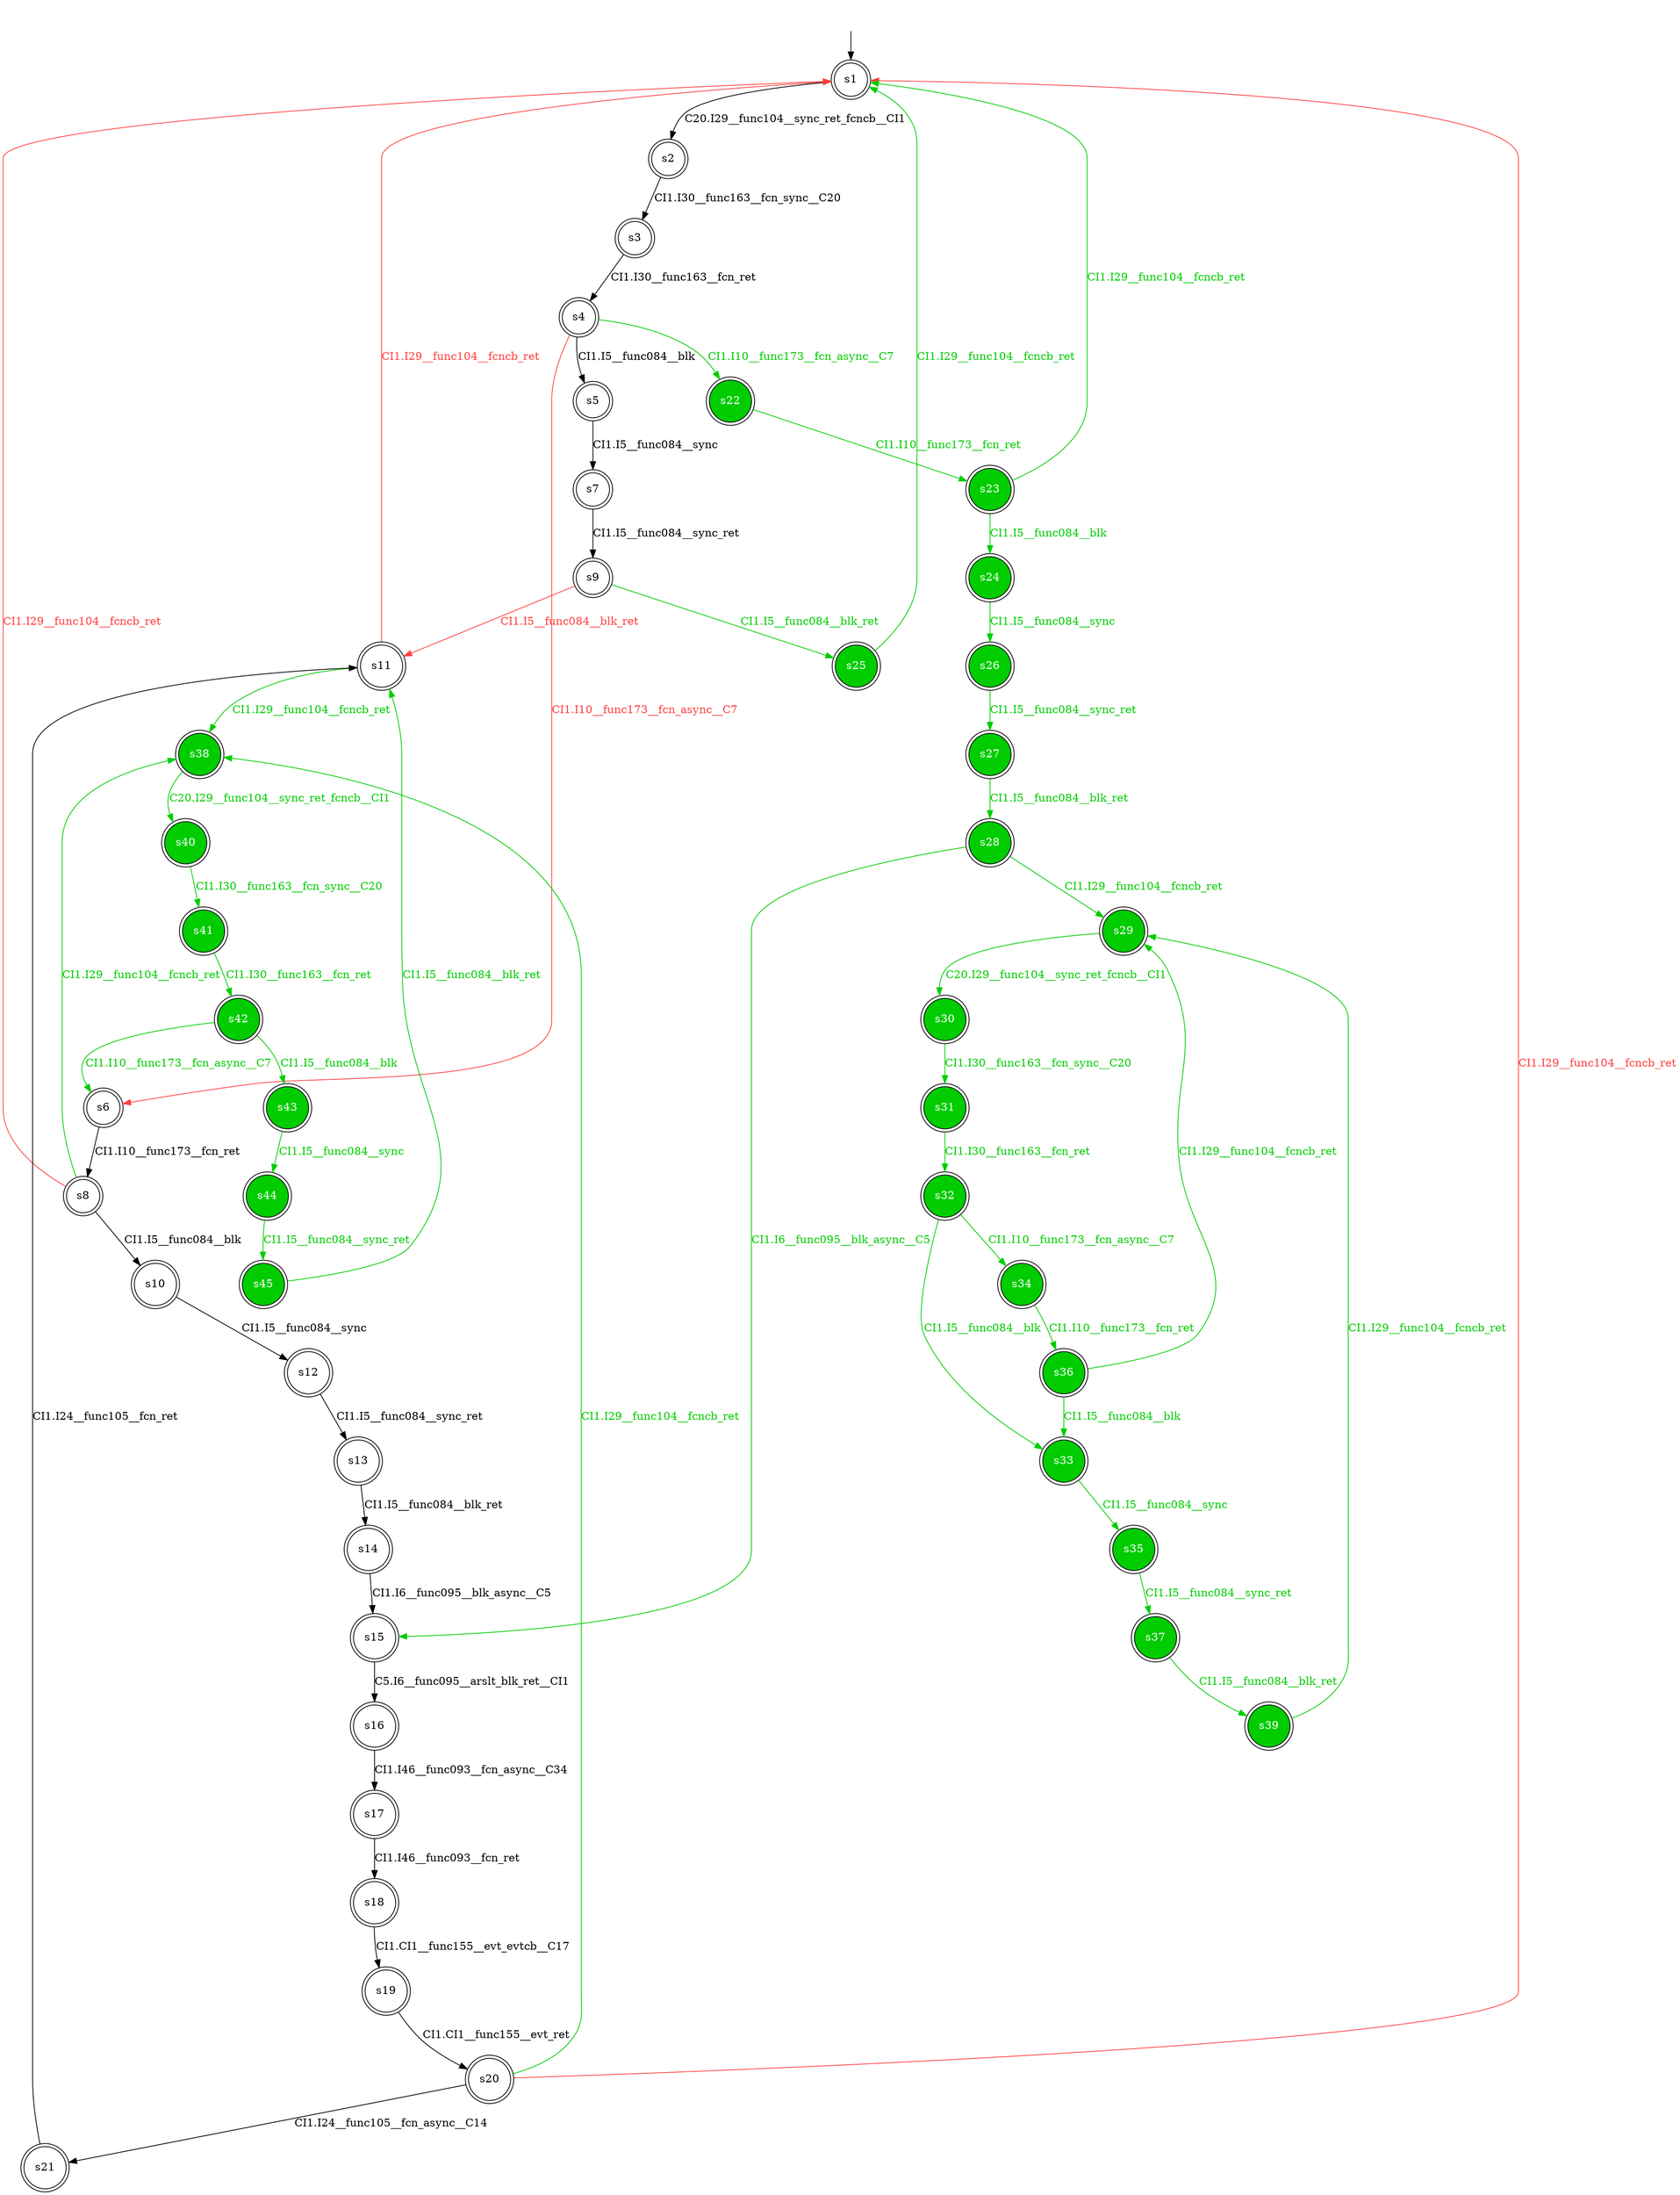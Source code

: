 digraph diffautomaton {
	1 [label=<s1> shape="doublecircle"];
	2 [label=<s2> shape="doublecircle"];
	3 [label=<s3> shape="doublecircle"];
	4 [label=<s4> shape="doublecircle"];
	5 [label=<s5> shape="doublecircle"];
	6 [label=<s6> shape="doublecircle"];
	7 [label=<s7> shape="doublecircle"];
	8 [label=<s8> shape="doublecircle"];
	9 [label=<s9> shape="doublecircle"];
	10 [label=<s10> shape="doublecircle"];
	11 [label=<s11> shape="doublecircle"];
	12 [label=<s12> shape="doublecircle"];
	13 [label=<s13> shape="doublecircle"];
	14 [label=<s14> shape="doublecircle"];
	15 [label=<s15> shape="doublecircle"];
	16 [label=<s16> shape="doublecircle"];
	17 [label=<s17> shape="doublecircle"];
	18 [label=<s18> shape="doublecircle"];
	19 [label=<s19> shape="doublecircle"];
	20 [label=<s20> shape="doublecircle"];
	21 [label=<s21> shape="doublecircle"];
	22 [label=<s22> shape="doublecircle" fillcolor="#00cc00" fontcolor="#ffffff" style="filled"];
	23 [label=<s23> shape="doublecircle" fillcolor="#00cc00" fontcolor="#ffffff" style="filled"];
	24 [label=<s24> shape="doublecircle" fillcolor="#00cc00" fontcolor="#ffffff" style="filled"];
	25 [label=<s25> shape="doublecircle" fillcolor="#00cc00" fontcolor="#ffffff" style="filled"];
	26 [label=<s26> shape="doublecircle" fillcolor="#00cc00" fontcolor="#ffffff" style="filled"];
	27 [label=<s27> shape="doublecircle" fillcolor="#00cc00" fontcolor="#ffffff" style="filled"];
	28 [label=<s28> shape="doublecircle" fillcolor="#00cc00" fontcolor="#ffffff" style="filled"];
	29 [label=<s29> shape="doublecircle" fillcolor="#00cc00" fontcolor="#ffffff" style="filled"];
	30 [label=<s30> shape="doublecircle" fillcolor="#00cc00" fontcolor="#ffffff" style="filled"];
	31 [label=<s31> shape="doublecircle" fillcolor="#00cc00" fontcolor="#ffffff" style="filled"];
	32 [label=<s32> shape="doublecircle" fillcolor="#00cc00" fontcolor="#ffffff" style="filled"];
	33 [label=<s33> shape="doublecircle" fillcolor="#00cc00" fontcolor="#ffffff" style="filled"];
	34 [label=<s34> shape="doublecircle" fillcolor="#00cc00" fontcolor="#ffffff" style="filled"];
	35 [label=<s35> shape="doublecircle" fillcolor="#00cc00" fontcolor="#ffffff" style="filled"];
	36 [label=<s36> shape="doublecircle" fillcolor="#00cc00" fontcolor="#ffffff" style="filled"];
	37 [label=<s37> shape="doublecircle" fillcolor="#00cc00" fontcolor="#ffffff" style="filled"];
	38 [label=<s38> shape="doublecircle" fillcolor="#00cc00" fontcolor="#ffffff" style="filled"];
	39 [label=<s39> shape="doublecircle" fillcolor="#00cc00" fontcolor="#ffffff" style="filled"];
	40 [label=<s40> shape="doublecircle" fillcolor="#00cc00" fontcolor="#ffffff" style="filled"];
	41 [label=<s41> shape="doublecircle" fillcolor="#00cc00" fontcolor="#ffffff" style="filled"];
	42 [label=<s42> shape="doublecircle" fillcolor="#00cc00" fontcolor="#ffffff" style="filled"];
	43 [label=<s43> shape="doublecircle" fillcolor="#00cc00" fontcolor="#ffffff" style="filled"];
	44 [label=<s44> shape="doublecircle" fillcolor="#00cc00" fontcolor="#ffffff" style="filled"];
	45 [label=<s45> shape="doublecircle" fillcolor="#00cc00" fontcolor="#ffffff" style="filled"];
	__init1 [label=<> shape="none"];
	__init1 -> 1;
	1 -> 2 [label=<<font color="#000000">C20.I29__func104__sync_ret_fcncb__CI1</font>> id="1-0-2"];
	2 -> 3 [label=<<font color="#000000">CI1.I30__func163__fcn_sync__C20</font>> id="2-0-3"];
	3 -> 4 [label=<<font color="#000000">CI1.I30__func163__fcn_ret</font>> id="3-0-4"];
	4 -> 5 [label=<<font color="#000000">CI1.I5__func084__blk</font>> id="4-0-5"];
	4 -> 6 [label=<<font color="#ff4040">CI1.I10__func173__fcn_async__C7</font>> color="#ff4040" id="4-1-6"];
	4 -> 22 [label=<<font color="#00cc00">CI1.I10__func173__fcn_async__C7</font>> color="#00cc00" id="4-2-22"];
	5 -> 7 [label=<<font color="#000000">CI1.I5__func084__sync</font>> id="5-0-7"];
	6 -> 8 [label=<<font color="#000000">CI1.I10__func173__fcn_ret</font>> id="6-0-8"];
	7 -> 9 [label=<<font color="#000000">CI1.I5__func084__sync_ret</font>> id="7-0-9"];
	8 -> 10 [label=<<font color="#000000">CI1.I5__func084__blk</font>> id="8-0-10"];
	8 -> 1 [label=<<font color="#ff4040">CI1.I29__func104__fcncb_ret</font>> color="#ff4040" id="8-1-1"];
	8 -> 38 [label=<<font color="#00cc00">CI1.I29__func104__fcncb_ret</font>> color="#00cc00" id="8-2-38"];
	9 -> 11 [label=<<font color="#ff4040">CI1.I5__func084__blk_ret</font>> color="#ff4040" id="9-0-11"];
	9 -> 25 [label=<<font color="#00cc00">CI1.I5__func084__blk_ret</font>> color="#00cc00" id="9-1-25"];
	10 -> 12 [label=<<font color="#000000">CI1.I5__func084__sync</font>> id="10-0-12"];
	11 -> 1 [label=<<font color="#ff4040">CI1.I29__func104__fcncb_ret</font>> color="#ff4040" id="11-0-1"];
	11 -> 38 [label=<<font color="#00cc00">CI1.I29__func104__fcncb_ret</font>> color="#00cc00" id="11-1-38"];
	12 -> 13 [label=<<font color="#000000">CI1.I5__func084__sync_ret</font>> id="12-0-13"];
	13 -> 14 [label=<<font color="#000000">CI1.I5__func084__blk_ret</font>> id="13-0-14"];
	14 -> 15 [label=<<font color="#000000">CI1.I6__func095__blk_async__C5</font>> id="14-0-15"];
	15 -> 16 [label=<<font color="#000000">C5.I6__func095__arslt_blk_ret__CI1</font>> id="15-0-16"];
	16 -> 17 [label=<<font color="#000000">CI1.I46__func093__fcn_async__C34</font>> id="16-0-17"];
	17 -> 18 [label=<<font color="#000000">CI1.I46__func093__fcn_ret</font>> id="17-0-18"];
	18 -> 19 [label=<<font color="#000000">CI1.CI1__func155__evt_evtcb__C17</font>> id="18-0-19"];
	19 -> 20 [label=<<font color="#000000">CI1.CI1__func155__evt_ret</font>> id="19-0-20"];
	20 -> 1 [label=<<font color="#ff4040">CI1.I29__func104__fcncb_ret</font>> color="#ff4040" id="20-0-1"];
	20 -> 21 [label=<<font color="#000000">CI1.I24__func105__fcn_async__C14</font>> id="20-1-21"];
	20 -> 38 [label=<<font color="#00cc00">CI1.I29__func104__fcncb_ret</font>> color="#00cc00" id="20-2-38"];
	21 -> 11 [label=<<font color="#000000">CI1.I24__func105__fcn_ret</font>> id="21-0-11"];
	22 -> 23 [label=<<font color="#00cc00">CI1.I10__func173__fcn_ret</font>> color="#00cc00" id="22-0-23"];
	23 -> 24 [label=<<font color="#00cc00">CI1.I5__func084__blk</font>> color="#00cc00" id="23-0-24"];
	23 -> 1 [label=<<font color="#00cc00">CI1.I29__func104__fcncb_ret</font>> color="#00cc00" id="23-1-1"];
	24 -> 26 [label=<<font color="#00cc00">CI1.I5__func084__sync</font>> color="#00cc00" id="24-0-26"];
	25 -> 1 [label=<<font color="#00cc00">CI1.I29__func104__fcncb_ret</font>> color="#00cc00" id="25-0-1"];
	26 -> 27 [label=<<font color="#00cc00">CI1.I5__func084__sync_ret</font>> color="#00cc00" id="26-0-27"];
	27 -> 28 [label=<<font color="#00cc00">CI1.I5__func084__blk_ret</font>> color="#00cc00" id="27-0-28"];
	28 -> 29 [label=<<font color="#00cc00">CI1.I29__func104__fcncb_ret</font>> color="#00cc00" id="28-0-29"];
	28 -> 15 [label=<<font color="#00cc00">CI1.I6__func095__blk_async__C5</font>> color="#00cc00" id="28-1-15"];
	29 -> 30 [label=<<font color="#00cc00">C20.I29__func104__sync_ret_fcncb__CI1</font>> color="#00cc00" id="29-0-30"];
	30 -> 31 [label=<<font color="#00cc00">CI1.I30__func163__fcn_sync__C20</font>> color="#00cc00" id="30-0-31"];
	31 -> 32 [label=<<font color="#00cc00">CI1.I30__func163__fcn_ret</font>> color="#00cc00" id="31-0-32"];
	32 -> 33 [label=<<font color="#00cc00">CI1.I5__func084__blk</font>> color="#00cc00" id="32-0-33"];
	32 -> 34 [label=<<font color="#00cc00">CI1.I10__func173__fcn_async__C7</font>> color="#00cc00" id="32-1-34"];
	33 -> 35 [label=<<font color="#00cc00">CI1.I5__func084__sync</font>> color="#00cc00" id="33-0-35"];
	34 -> 36 [label=<<font color="#00cc00">CI1.I10__func173__fcn_ret</font>> color="#00cc00" id="34-0-36"];
	35 -> 37 [label=<<font color="#00cc00">CI1.I5__func084__sync_ret</font>> color="#00cc00" id="35-0-37"];
	36 -> 33 [label=<<font color="#00cc00">CI1.I5__func084__blk</font>> color="#00cc00" id="36-0-33"];
	36 -> 29 [label=<<font color="#00cc00">CI1.I29__func104__fcncb_ret</font>> color="#00cc00" id="36-1-29"];
	37 -> 39 [label=<<font color="#00cc00">CI1.I5__func084__blk_ret</font>> color="#00cc00" id="37-0-39"];
	38 -> 40 [label=<<font color="#00cc00">C20.I29__func104__sync_ret_fcncb__CI1</font>> color="#00cc00" id="38-0-40"];
	39 -> 29 [label=<<font color="#00cc00">CI1.I29__func104__fcncb_ret</font>> color="#00cc00" id="39-0-29"];
	40 -> 41 [label=<<font color="#00cc00">CI1.I30__func163__fcn_sync__C20</font>> color="#00cc00" id="40-0-41"];
	41 -> 42 [label=<<font color="#00cc00">CI1.I30__func163__fcn_ret</font>> color="#00cc00" id="41-0-42"];
	42 -> 43 [label=<<font color="#00cc00">CI1.I5__func084__blk</font>> color="#00cc00" id="42-0-43"];
	42 -> 6 [label=<<font color="#00cc00">CI1.I10__func173__fcn_async__C7</font>> color="#00cc00" id="42-1-6"];
	43 -> 44 [label=<<font color="#00cc00">CI1.I5__func084__sync</font>> color="#00cc00" id="43-0-44"];
	44 -> 45 [label=<<font color="#00cc00">CI1.I5__func084__sync_ret</font>> color="#00cc00" id="44-0-45"];
	45 -> 11 [label=<<font color="#00cc00">CI1.I5__func084__blk_ret</font>> color="#00cc00" id="45-0-11"];
}
